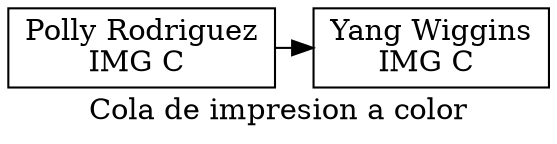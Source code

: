 digraph G{
label="Cola de impresion a color";
node[shape=box];
n1247233941[label="Polly Rodriguez
IMG C "];
n258952499[label="Yang Wiggins
IMG C "];

{rank=same;
n1247233941->n258952499;

}
}